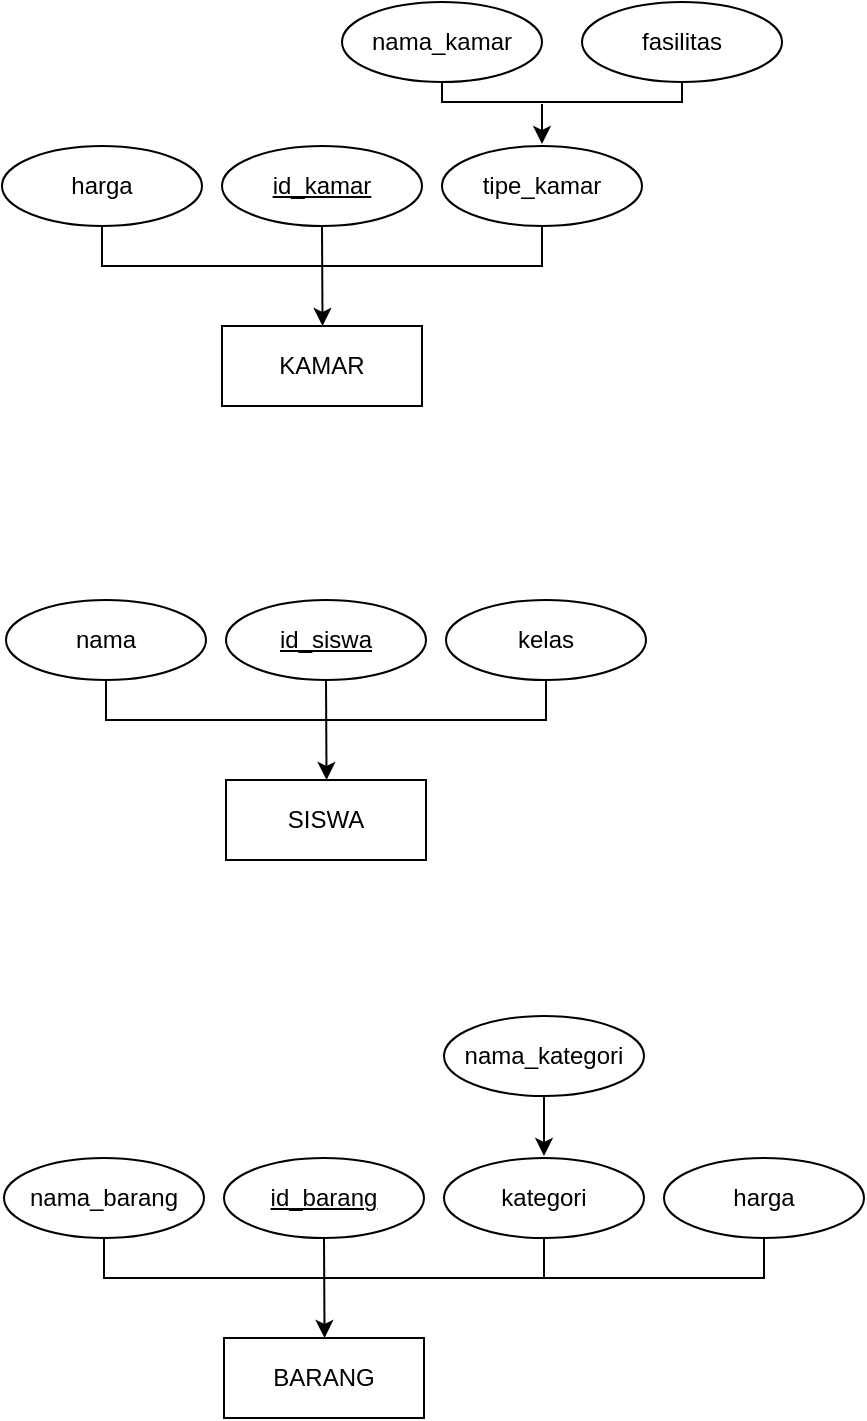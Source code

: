 <mxfile version="15.5.8" type="google"><diagram id="94DsuY7QzJTBCGjNClAm" name="Page-1"><mxGraphModel dx="828" dy="483" grid="1" gridSize="10" guides="1" tooltips="1" connect="1" arrows="1" fold="1" page="1" pageScale="1" pageWidth="850" pageHeight="1100" math="0" shadow="0"><root><mxCell id="0"/><mxCell id="1" parent="0"/><mxCell id="v3fjb7IyqgtfSmRXpwKL-1" value="KAMAR" style="align=center;fillColor=default;whiteSpace=wrap;html=1;" parent="1" vertex="1"><mxGeometry x="345" y="326" width="100" height="40" as="geometry"/></mxCell><mxCell id="v3fjb7IyqgtfSmRXpwKL-2" style="edgeStyle=none;rounded=0;orthogonalLoop=1;jettySize=auto;html=1;exitX=0.5;exitY=1;exitDx=0;exitDy=0;" parent="1" source="v3fjb7IyqgtfSmRXpwKL-3" edge="1"><mxGeometry relative="1" as="geometry"><mxPoint x="395.276" y="326" as="targetPoint"/></mxGeometry></mxCell><mxCell id="v3fjb7IyqgtfSmRXpwKL-3" value="id_kamar" style="ellipse;whiteSpace=wrap;html=1;align=center;fontStyle=4;fillColor=default;" parent="1" vertex="1"><mxGeometry x="345" y="236" width="100" height="40" as="geometry"/></mxCell><mxCell id="v3fjb7IyqgtfSmRXpwKL-4" style="edgeStyle=none;rounded=0;orthogonalLoop=1;jettySize=auto;html=1;" parent="1" edge="1"><mxGeometry relative="1" as="geometry"><mxPoint x="505" y="235" as="targetPoint"/><mxPoint x="505" y="215" as="sourcePoint"/><Array as="points"><mxPoint x="505" y="225"/></Array></mxGeometry></mxCell><mxCell id="v3fjb7IyqgtfSmRXpwKL-5" value="tipe_kamar" style="ellipse;whiteSpace=wrap;html=1;align=center;fillColor=default;" parent="1" vertex="1"><mxGeometry x="455" y="236" width="100" height="40" as="geometry"/></mxCell><mxCell id="v3fjb7IyqgtfSmRXpwKL-6" value="harga" style="ellipse;whiteSpace=wrap;html=1;align=center;fillColor=default;" parent="1" vertex="1"><mxGeometry x="235" y="236" width="100" height="40" as="geometry"/></mxCell><mxCell id="v3fjb7IyqgtfSmRXpwKL-7" value="" style="endArrow=none;html=1;rounded=0;elbow=vertical;exitX=0.5;exitY=1;exitDx=0;exitDy=0;entryX=0.5;entryY=1;entryDx=0;entryDy=0;" parent="1" source="v3fjb7IyqgtfSmRXpwKL-6" target="v3fjb7IyqgtfSmRXpwKL-5" edge="1"><mxGeometry relative="1" as="geometry"><mxPoint x="325" y="296" as="sourcePoint"/><mxPoint x="485" y="296" as="targetPoint"/><Array as="points"><mxPoint x="285" y="296"/><mxPoint x="395" y="296"/><mxPoint x="505" y="296"/></Array></mxGeometry></mxCell><mxCell id="v3fjb7IyqgtfSmRXpwKL-8" value="fasilitas" style="ellipse;whiteSpace=wrap;html=1;align=center;fillColor=default;" parent="1" vertex="1"><mxGeometry x="525" y="164" width="100" height="40" as="geometry"/></mxCell><mxCell id="v3fjb7IyqgtfSmRXpwKL-9" value="nama_kamar" style="ellipse;whiteSpace=wrap;html=1;align=center;fillColor=default;" parent="1" vertex="1"><mxGeometry x="405" y="164" width="100" height="40" as="geometry"/></mxCell><mxCell id="v3fjb7IyqgtfSmRXpwKL-10" value="" style="endArrow=none;html=1;rounded=0;elbow=vertical;entryX=0.5;entryY=1;entryDx=0;entryDy=0;exitX=0.5;exitY=1;exitDx=0;exitDy=0;" parent="1" source="v3fjb7IyqgtfSmRXpwKL-9" target="v3fjb7IyqgtfSmRXpwKL-8" edge="1"><mxGeometry relative="1" as="geometry"><mxPoint x="435" y="214" as="sourcePoint"/><mxPoint x="595" y="214" as="targetPoint"/><Array as="points"><mxPoint x="455" y="214"/><mxPoint x="515" y="214"/><mxPoint x="575" y="214"/></Array></mxGeometry></mxCell><mxCell id="v3fjb7IyqgtfSmRXpwKL-11" value="SISWA" style="align=center;fillColor=default;whiteSpace=wrap;html=1;" parent="1" vertex="1"><mxGeometry x="347" y="553" width="100" height="40" as="geometry"/></mxCell><mxCell id="v3fjb7IyqgtfSmRXpwKL-12" style="edgeStyle=none;rounded=0;orthogonalLoop=1;jettySize=auto;html=1;exitX=0.5;exitY=1;exitDx=0;exitDy=0;" parent="1" source="v3fjb7IyqgtfSmRXpwKL-13" edge="1"><mxGeometry relative="1" as="geometry"><mxPoint x="397.276" y="553" as="targetPoint"/></mxGeometry></mxCell><mxCell id="v3fjb7IyqgtfSmRXpwKL-13" value="id_siswa" style="ellipse;whiteSpace=wrap;html=1;align=center;fontStyle=4;fillColor=default;" parent="1" vertex="1"><mxGeometry x="347" y="463" width="100" height="40" as="geometry"/></mxCell><mxCell id="v3fjb7IyqgtfSmRXpwKL-14" value="kelas" style="ellipse;whiteSpace=wrap;html=1;align=center;fillColor=default;" parent="1" vertex="1"><mxGeometry x="457" y="463" width="100" height="40" as="geometry"/></mxCell><mxCell id="v3fjb7IyqgtfSmRXpwKL-15" value="nama" style="ellipse;whiteSpace=wrap;html=1;align=center;fillColor=default;" parent="1" vertex="1"><mxGeometry x="237" y="463" width="100" height="40" as="geometry"/></mxCell><mxCell id="v3fjb7IyqgtfSmRXpwKL-16" value="" style="endArrow=none;html=1;rounded=0;elbow=vertical;exitX=0.5;exitY=1;exitDx=0;exitDy=0;entryX=0.5;entryY=1;entryDx=0;entryDy=0;" parent="1" source="v3fjb7IyqgtfSmRXpwKL-15" target="v3fjb7IyqgtfSmRXpwKL-14" edge="1"><mxGeometry relative="1" as="geometry"><mxPoint x="327" y="523" as="sourcePoint"/><mxPoint x="487" y="523" as="targetPoint"/><Array as="points"><mxPoint x="287" y="523"/><mxPoint x="397" y="523"/><mxPoint x="507" y="523"/></Array></mxGeometry></mxCell><mxCell id="v3fjb7IyqgtfSmRXpwKL-17" value="BARANG" style="align=center;fillColor=default;whiteSpace=wrap;html=1;" parent="1" vertex="1"><mxGeometry x="346" y="832" width="100" height="40" as="geometry"/></mxCell><mxCell id="v3fjb7IyqgtfSmRXpwKL-18" style="edgeStyle=none;rounded=0;orthogonalLoop=1;jettySize=auto;html=1;exitX=0.5;exitY=1;exitDx=0;exitDy=0;" parent="1" source="v3fjb7IyqgtfSmRXpwKL-19" edge="1"><mxGeometry relative="1" as="geometry"><mxPoint x="396.276" y="832" as="targetPoint"/></mxGeometry></mxCell><mxCell id="v3fjb7IyqgtfSmRXpwKL-19" value="id_barang" style="ellipse;whiteSpace=wrap;html=1;align=center;fontStyle=4;fillColor=default;" parent="1" vertex="1"><mxGeometry x="346" y="742" width="100" height="40" as="geometry"/></mxCell><mxCell id="v3fjb7IyqgtfSmRXpwKL-20" style="edgeStyle=none;rounded=0;orthogonalLoop=1;jettySize=auto;html=1;exitX=0.5;exitY=1;exitDx=0;exitDy=0;" parent="1" source="v3fjb7IyqgtfSmRXpwKL-24" edge="1"><mxGeometry relative="1" as="geometry"><mxPoint x="506" y="741" as="targetPoint"/><mxPoint x="506" y="721" as="sourcePoint"/><Array as="points"><mxPoint x="506" y="731"/></Array></mxGeometry></mxCell><mxCell id="v3fjb7IyqgtfSmRXpwKL-21" value="kategori" style="ellipse;whiteSpace=wrap;html=1;align=center;fillColor=default;" parent="1" vertex="1"><mxGeometry x="456" y="742" width="100" height="40" as="geometry"/></mxCell><mxCell id="v3fjb7IyqgtfSmRXpwKL-22" value="nama_barang" style="ellipse;whiteSpace=wrap;html=1;align=center;fillColor=default;" parent="1" vertex="1"><mxGeometry x="236" y="742" width="100" height="40" as="geometry"/></mxCell><mxCell id="v3fjb7IyqgtfSmRXpwKL-23" value="" style="endArrow=none;html=1;rounded=0;elbow=vertical;exitX=0.5;exitY=1;exitDx=0;exitDy=0;entryX=0.5;entryY=1;entryDx=0;entryDy=0;" parent="1" source="v3fjb7IyqgtfSmRXpwKL-22" target="v3fjb7IyqgtfSmRXpwKL-21" edge="1"><mxGeometry relative="1" as="geometry"><mxPoint x="326" y="802" as="sourcePoint"/><mxPoint x="486" y="802" as="targetPoint"/><Array as="points"><mxPoint x="286" y="802"/><mxPoint x="396" y="802"/><mxPoint x="506" y="802"/></Array></mxGeometry></mxCell><mxCell id="v3fjb7IyqgtfSmRXpwKL-24" value="nama_kategori" style="ellipse;whiteSpace=wrap;html=1;align=center;fillColor=default;" parent="1" vertex="1"><mxGeometry x="456" y="671" width="100" height="40" as="geometry"/></mxCell><mxCell id="v3fjb7IyqgtfSmRXpwKL-25" value="harga" style="ellipse;whiteSpace=wrap;html=1;align=center;fillColor=default;" parent="1" vertex="1"><mxGeometry x="566" y="742" width="100" height="40" as="geometry"/></mxCell><mxCell id="v3fjb7IyqgtfSmRXpwKL-26" value="" style="endArrow=none;html=1;rounded=0;elbow=vertical;entryX=0.5;entryY=1;entryDx=0;entryDy=0;" parent="1" target="v3fjb7IyqgtfSmRXpwKL-25" edge="1"><mxGeometry relative="1" as="geometry"><mxPoint x="476" y="802" as="sourcePoint"/><mxPoint x="636" y="792" as="targetPoint"/><Array as="points"><mxPoint x="616" y="802"/></Array></mxGeometry></mxCell></root></mxGraphModel></diagram></mxfile>